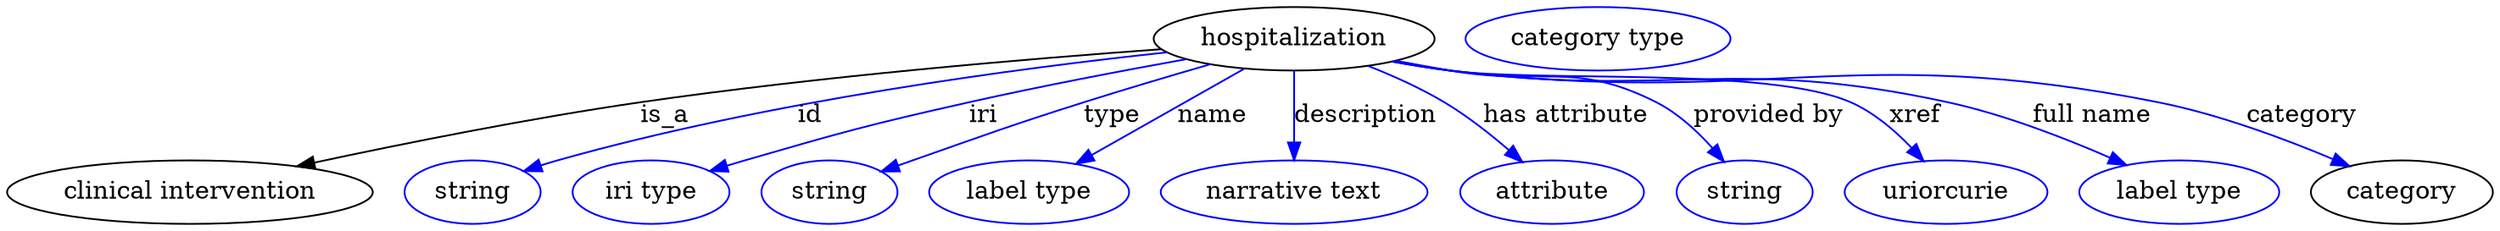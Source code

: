 digraph {
	graph [bb="0,0,1404.7,123"];
	node [label="\N"];
	hospitalization	[height=0.5,
		label=hospitalization,
		pos="728.34,105",
		width=2.2026];
	"clinical intervention"	[height=0.5,
		pos="103.34,18",
		width=2.8706];
	hospitalization -> "clinical intervention"	[label=is_a,
		lp="372.34,61.5",
		pos="e,163.85,32.624 653.32,99.098 578.38,93.687 460.03,83.742 358.34,69 295.56,59.898 224.8,45.708 173.78,34.767"];
	id	[color=blue,
		height=0.5,
		label=string,
		pos="263.34,18",
		width=1.0652];
	hospitalization -> id	[color=blue,
		label=id,
		lp="454.34,61.5",
		pos="e,292.34,29.948 656.43,97.312 572.45,88.351 429.92,69.551 311.34,36 308.24,35.121 305.04,34.148 301.84,33.124",
		style=solid];
	iri	[color=blue,
		height=0.5,
		label="iri type",
		pos="364.34,18",
		width=1.2277];
	hospitalization -> iri	[color=blue,
		label=iri,
		lp="552.34,61.5",
		pos="e,397.97,29.865 667.21,93.451 631.3,86.985 585.1,78.203 544.34,69 487.87,56.251 473.97,52.03 418.34,36 414.83,34.988 411.2,33.911 \
407.56,32.81",
		style=solid];
	type	[color=blue,
		height=0.5,
		label=string,
		pos="465.34,18",
		width=1.0652];
	hospitalization -> type	[color=blue,
		label=type,
		lp="625.34,61.5",
		pos="e,494.64,29.697 680.72,90.488 658.9,84.171 632.74,76.419 609.34,69 565.93,55.239 555.31,51.079 512.34,36 509.65,35.057 506.88,34.077 \
504.1,33.084",
		style=solid];
	name	[color=blue,
		height=0.5,
		label="label type",
		pos="578.34,18",
		width=1.5707];
	hospitalization -> name	[color=blue,
		label=name,
		lp="682.34,61.5",
		pos="e,604.92,34.06 700.13,88.012 675.68,74.16 640.2,54.052 613.83,39.111",
		style=solid];
	description	[color=blue,
		height=0.5,
		label="narrative text",
		pos="728.34,18",
		width=2.0943];
	hospitalization -> description	[color=blue,
		label=description,
		lp="768.84,61.5",
		pos="e,728.34,36.175 728.34,86.799 728.34,75.163 728.34,59.548 728.34,46.237",
		style=solid];
	"has attribute"	[color=blue,
		height=0.5,
		label=attribute,
		pos="873.34,18",
		width=1.4443];
	hospitalization -> "has attribute"	[color=blue,
		label="has attribute",
		lp="882.34,61.5",
		pos="e,856.56,35.382 770.2,89.69 784.35,84.099 799.95,77.077 813.34,69 825.92,61.411 838.61,51.287 849.05,42.134",
		style=solid];
	"provided by"	[color=blue,
		height=0.5,
		label=string,
		pos="981.34,18",
		width=1.0652];
	hospitalization -> "provided by"	[color=blue,
		label="provided by",
		lp="995.84,61.5",
		pos="e,969.91,35.71 786.03,92.528 796.12,90.615 806.53,88.702 816.34,87 868.18,78.009 886.66,93.259 933.34,69 944.9,62.992 955.27,53.121 \
963.39,43.73",
		style=solid];
	xref	[color=blue,
		height=0.5,
		label=uriorcurie,
		pos="1095.3,18",
		width=1.5887];
	hospitalization -> xref	[color=blue,
		label=xref,
		lp="1078.8,61.5",
		pos="e,1082.9,35.578 784.52,92.181 795.06,90.239 806.01,88.405 816.34,87 866.26,80.211 996.29,89.446 1042.3,69 1055.3,63.248 1067.1,52.953 \
1076.2,43.193",
		style=solid];
	"full name"	[color=blue,
		height=0.5,
		label="label type",
		pos="1227.3,18",
		width=1.5707];
	hospitalization -> "full name"	[color=blue,
		label="full name",
		lp="1178.8,61.5",
		pos="e,1197.7,33.392 784.03,92.136 794.72,90.174 805.85,88.344 816.34,87 940.47,71.1 975.09,95.769 1097.3,69 1129,62.074 1163.1,48.715 \
1188.4,37.547",
		style=solid];
	category	[height=0.5,
		pos="1353.3,18",
		width=1.4263];
	hospitalization -> category	[color=blue,
		label=category,
		lp="1297.8,61.5",
		pos="e,1323.6,32.845 783.54,92.061 794.37,90.08 805.68,88.263 816.34,87 993.06,66.067 1041.8,103.91 1216.3,69 1250.4,62.187 1287.3,48.322 \
1314.2,36.917",
		style=solid];
	"named thing_category"	[color=blue,
		height=0.5,
		label="category type",
		pos="900.34,105",
		width=2.0762];
}
